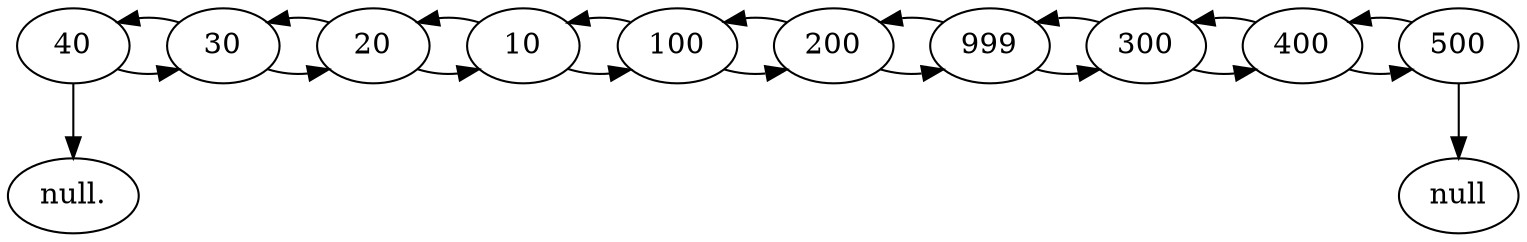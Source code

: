 // The round table
digraph {
	40 -> "null."
	40 -> 30 [constraint=false]
	30 -> 40 [constraint=false]
	30 -> 20 [constraint=false]
	20 -> 30 [constraint=false]
	20 -> 10 [constraint=false]
	10 -> 20 [constraint=false]
	10 -> 100 [constraint=false]
	100 -> 10 [constraint=false]
	100 -> 200 [constraint=false]
	200 -> 100 [constraint=false]
	200 -> 999 [constraint=false]
	999 -> 200 [constraint=false]
	999 -> 300 [constraint=false]
	300 -> 999 [constraint=false]
	300 -> 400 [constraint=false]
	400 -> 300 [constraint=false]
	400 -> 500 [constraint=false]
	500 -> 400 [constraint=false]
	500 -> null
}
